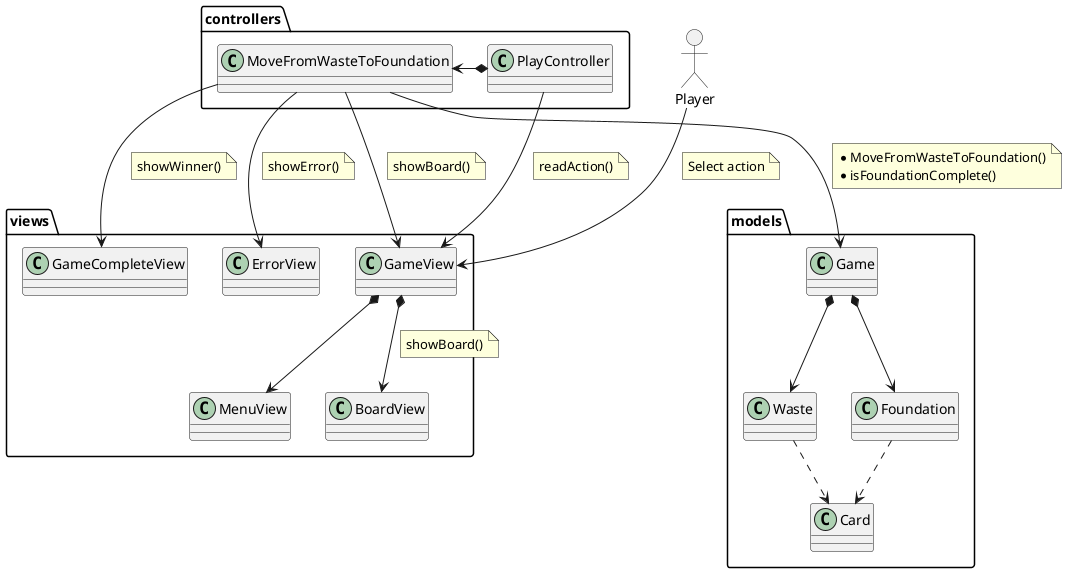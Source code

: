@startuml UCAnalysis_MoveFromWasteToFoundation

mix_actor Player

package views {
    class MenuView
    class GameCompleteView
    class ErrorView
    class GameView
    class BoardView

    GameView *--> BoardView
    note on link: showBoard()

    GameView *--> MenuView
}

Player -down-> GameView
note on link: Select action

package controllers {
    class PlayController
    class MoveFromWasteToFoundation
    PlayController *-right-> MoveFromWasteToFoundation
}

package models {
    class Game
    class Card
    class Waste
    class Foundation
    Waste ..> Card
    Foundation ..> Card
    Game *-->Waste
    Game *-->Foundation
}

PlayController --> GameView
note on link: readAction()

MoveFromWasteToFoundation --> ErrorView
note on link: showError()

MoveFromWasteToFoundation --> GameView
note on link: showBoard()

MoveFromWasteToFoundation -down-> Game
note on link: *MoveFromWasteToFoundation()\n\
*isFoundationComplete()

MoveFromWasteToFoundation --> GameCompleteView 
note on link: showWinner()

@enduml